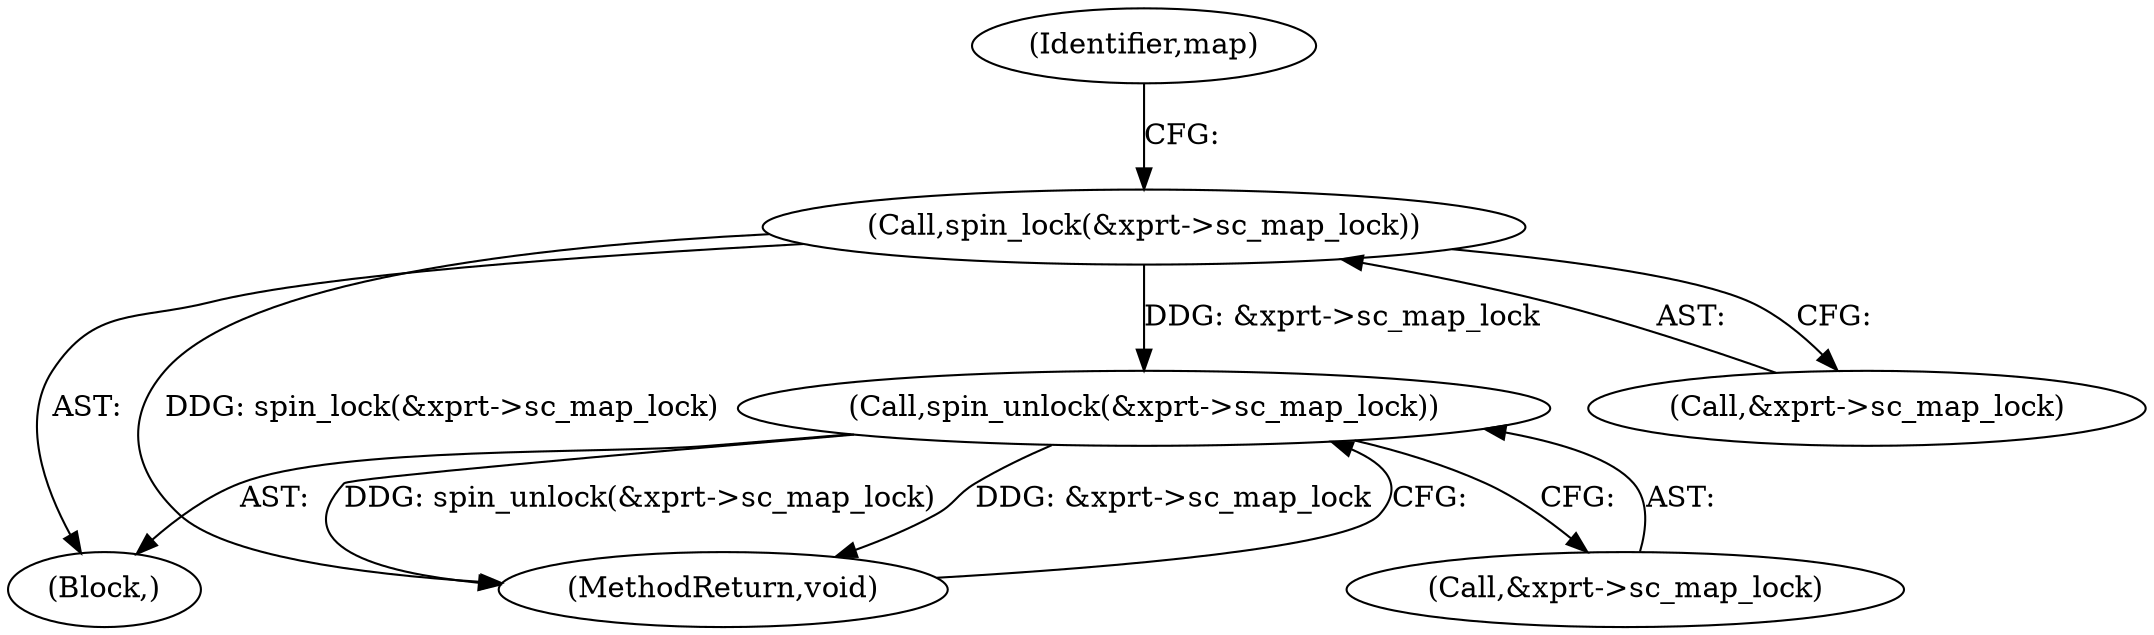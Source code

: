 digraph "1_linux_c70422f760c120480fee4de6c38804c72aa26bc1_48@pointer" {
"1000104" [label="(Call,spin_lock(&xprt->sc_map_lock))"];
"1000118" [label="(Call,spin_unlock(&xprt->sc_map_lock))"];
"1000104" [label="(Call,spin_lock(&xprt->sc_map_lock))"];
"1000119" [label="(Call,&xprt->sc_map_lock)"];
"1000105" [label="(Call,&xprt->sc_map_lock)"];
"1000103" [label="(Block,)"];
"1000123" [label="(MethodReturn,void)"];
"1000118" [label="(Call,spin_unlock(&xprt->sc_map_lock))"];
"1000112" [label="(Identifier,map)"];
"1000104" -> "1000103"  [label="AST: "];
"1000104" -> "1000105"  [label="CFG: "];
"1000105" -> "1000104"  [label="AST: "];
"1000112" -> "1000104"  [label="CFG: "];
"1000104" -> "1000123"  [label="DDG: spin_lock(&xprt->sc_map_lock)"];
"1000104" -> "1000118"  [label="DDG: &xprt->sc_map_lock"];
"1000118" -> "1000103"  [label="AST: "];
"1000118" -> "1000119"  [label="CFG: "];
"1000119" -> "1000118"  [label="AST: "];
"1000123" -> "1000118"  [label="CFG: "];
"1000118" -> "1000123"  [label="DDG: spin_unlock(&xprt->sc_map_lock)"];
"1000118" -> "1000123"  [label="DDG: &xprt->sc_map_lock"];
}
